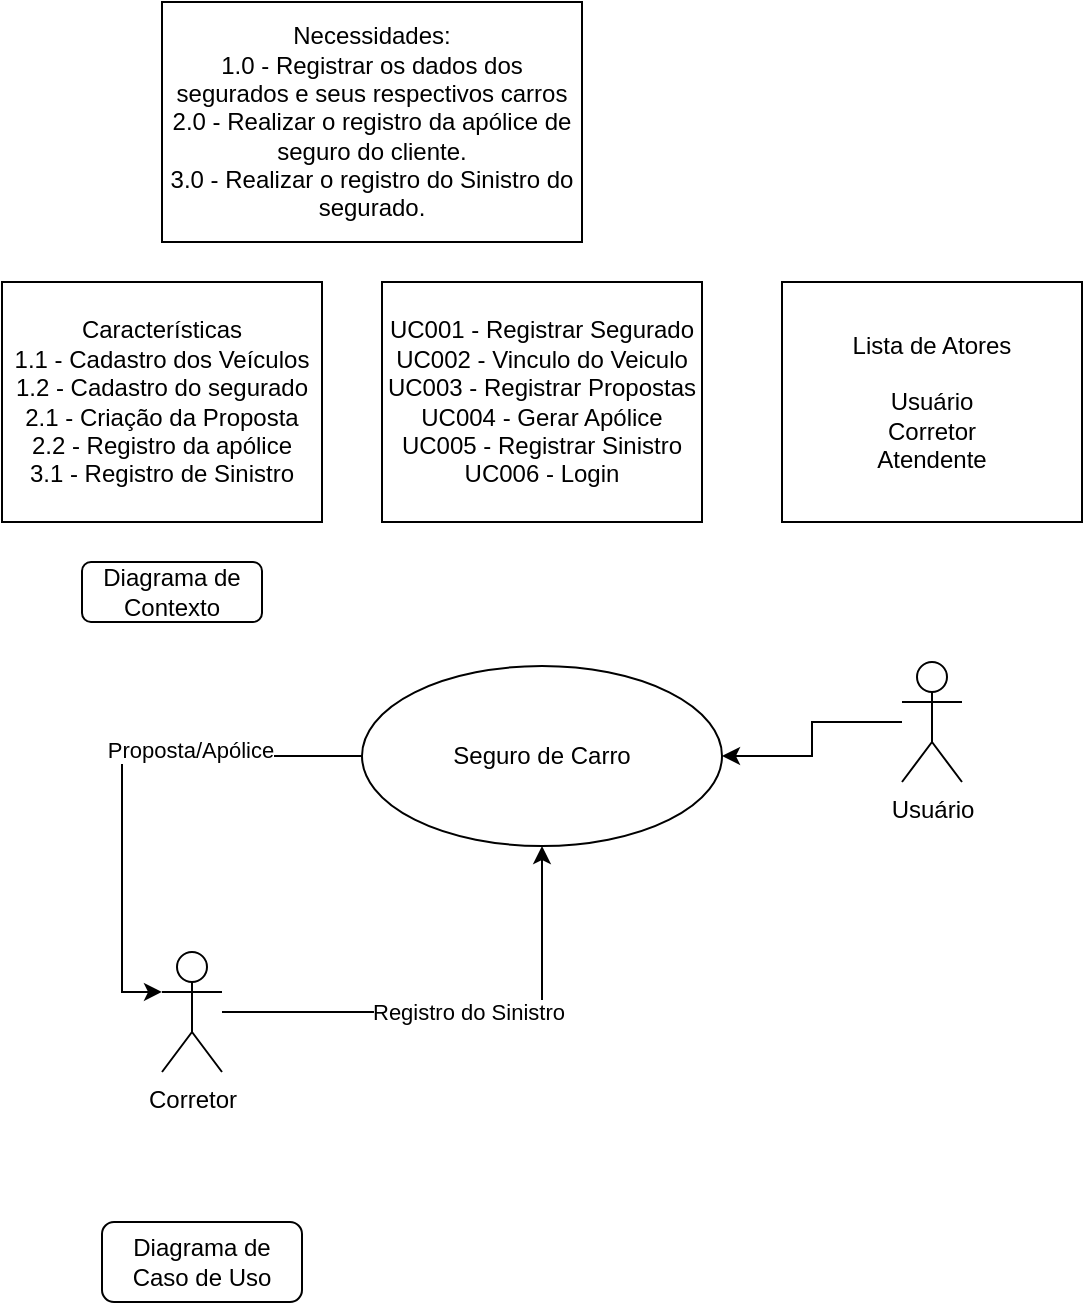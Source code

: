 <mxfile version="21.7.4" type="github">
  <diagram name="Página-1" id="u3SoctwgmEK0xbQMJDkB">
    <mxGraphModel dx="1050" dy="581" grid="1" gridSize="10" guides="1" tooltips="1" connect="1" arrows="1" fold="1" page="1" pageScale="1" pageWidth="827" pageHeight="1169" math="0" shadow="0">
      <root>
        <mxCell id="0" />
        <mxCell id="1" parent="0" />
        <mxCell id="WkSrDXVrBn3va8M9n8eX-1" value="Necessidades:&lt;br&gt;1.0 - Registrar os dados dos segurados e seus respectivos carros&lt;br&gt;2.0 - Realizar o registro da apólice de seguro do cliente.&lt;br&gt;3.0 - Realizar o registro do Sinistro do segurado." style="rounded=0;whiteSpace=wrap;html=1;" vertex="1" parent="1">
          <mxGeometry x="90" y="50" width="210" height="120" as="geometry" />
        </mxCell>
        <mxCell id="WkSrDXVrBn3va8M9n8eX-2" value="Características&lt;br&gt;1.1 - Cadastro dos Veículos&lt;br&gt;1.2 - Cadastro do segurado&lt;br&gt;2.1 - Criação da Proposta&lt;br&gt;2.2 - Registro da apólice&lt;br&gt;3.1 - Registro de Sinistro" style="rounded=0;whiteSpace=wrap;html=1;" vertex="1" parent="1">
          <mxGeometry x="10" y="190" width="160" height="120" as="geometry" />
        </mxCell>
        <mxCell id="WkSrDXVrBn3va8M9n8eX-3" value="UC001 - Registrar Segurado&lt;br&gt;UC002 - Vinculo do Veiculo&lt;br&gt;UC003 - Registrar Propostas&lt;br&gt;UC004 - Gerar Apólice&lt;br&gt;UC005 - Registrar Sinistro&lt;br&gt;UC006 - Login" style="rounded=0;whiteSpace=wrap;html=1;" vertex="1" parent="1">
          <mxGeometry x="200" y="190" width="160" height="120" as="geometry" />
        </mxCell>
        <mxCell id="WkSrDXVrBn3va8M9n8eX-4" value="Lista de Atores&lt;br&gt;&lt;br&gt;Usuário&lt;br&gt;Corretor&lt;br&gt;Atendente" style="rounded=0;whiteSpace=wrap;html=1;" vertex="1" parent="1">
          <mxGeometry x="400" y="190" width="150" height="120" as="geometry" />
        </mxCell>
        <mxCell id="WkSrDXVrBn3va8M9n8eX-18" style="edgeStyle=orthogonalEdgeStyle;rounded=0;orthogonalLoop=1;jettySize=auto;html=1;entryX=0;entryY=0.333;entryDx=0;entryDy=0;entryPerimeter=0;" edge="1" parent="1" source="WkSrDXVrBn3va8M9n8eX-6" target="WkSrDXVrBn3va8M9n8eX-12">
          <mxGeometry relative="1" as="geometry" />
        </mxCell>
        <mxCell id="WkSrDXVrBn3va8M9n8eX-19" value="Proposta/Apólice" style="edgeLabel;html=1;align=center;verticalAlign=middle;resizable=0;points=[];" vertex="1" connectable="0" parent="WkSrDXVrBn3va8M9n8eX-18">
          <mxGeometry x="-0.332" y="-3" relative="1" as="geometry">
            <mxPoint as="offset" />
          </mxGeometry>
        </mxCell>
        <mxCell id="WkSrDXVrBn3va8M9n8eX-6" value="Seguro de Carro" style="ellipse;whiteSpace=wrap;html=1;" vertex="1" parent="1">
          <mxGeometry x="190" y="382" width="180" height="90" as="geometry" />
        </mxCell>
        <mxCell id="WkSrDXVrBn3va8M9n8eX-8" value="Diagrama de Contexto" style="rounded=1;whiteSpace=wrap;html=1;" vertex="1" parent="1">
          <mxGeometry x="50" y="330" width="90" height="30" as="geometry" />
        </mxCell>
        <mxCell id="WkSrDXVrBn3va8M9n8eX-11" style="edgeStyle=orthogonalEdgeStyle;rounded=0;orthogonalLoop=1;jettySize=auto;html=1;" edge="1" parent="1" source="WkSrDXVrBn3va8M9n8eX-9" target="WkSrDXVrBn3va8M9n8eX-6">
          <mxGeometry relative="1" as="geometry" />
        </mxCell>
        <mxCell id="WkSrDXVrBn3va8M9n8eX-9" value="Usuário&lt;br&gt;" style="shape=umlActor;verticalLabelPosition=bottom;verticalAlign=top;html=1;outlineConnect=0;" vertex="1" parent="1">
          <mxGeometry x="460" y="380" width="30" height="60" as="geometry" />
        </mxCell>
        <mxCell id="WkSrDXVrBn3va8M9n8eX-20" style="edgeStyle=orthogonalEdgeStyle;rounded=0;orthogonalLoop=1;jettySize=auto;html=1;entryX=0.5;entryY=1;entryDx=0;entryDy=0;" edge="1" parent="1" source="WkSrDXVrBn3va8M9n8eX-12" target="WkSrDXVrBn3va8M9n8eX-6">
          <mxGeometry relative="1" as="geometry" />
        </mxCell>
        <mxCell id="WkSrDXVrBn3va8M9n8eX-21" value="Registro do Sinistro" style="edgeLabel;html=1;align=center;verticalAlign=middle;resizable=0;points=[];" vertex="1" connectable="0" parent="WkSrDXVrBn3va8M9n8eX-20">
          <mxGeometry x="0.011" relative="1" as="geometry">
            <mxPoint as="offset" />
          </mxGeometry>
        </mxCell>
        <mxCell id="WkSrDXVrBn3va8M9n8eX-12" value="Corretor" style="shape=umlActor;verticalLabelPosition=bottom;verticalAlign=top;html=1;outlineConnect=0;" vertex="1" parent="1">
          <mxGeometry x="90" y="525" width="30" height="60" as="geometry" />
        </mxCell>
        <mxCell id="WkSrDXVrBn3va8M9n8eX-22" value="Diagrama de Caso de Uso" style="rounded=1;whiteSpace=wrap;html=1;" vertex="1" parent="1">
          <mxGeometry x="60" y="660" width="100" height="40" as="geometry" />
        </mxCell>
      </root>
    </mxGraphModel>
  </diagram>
</mxfile>
